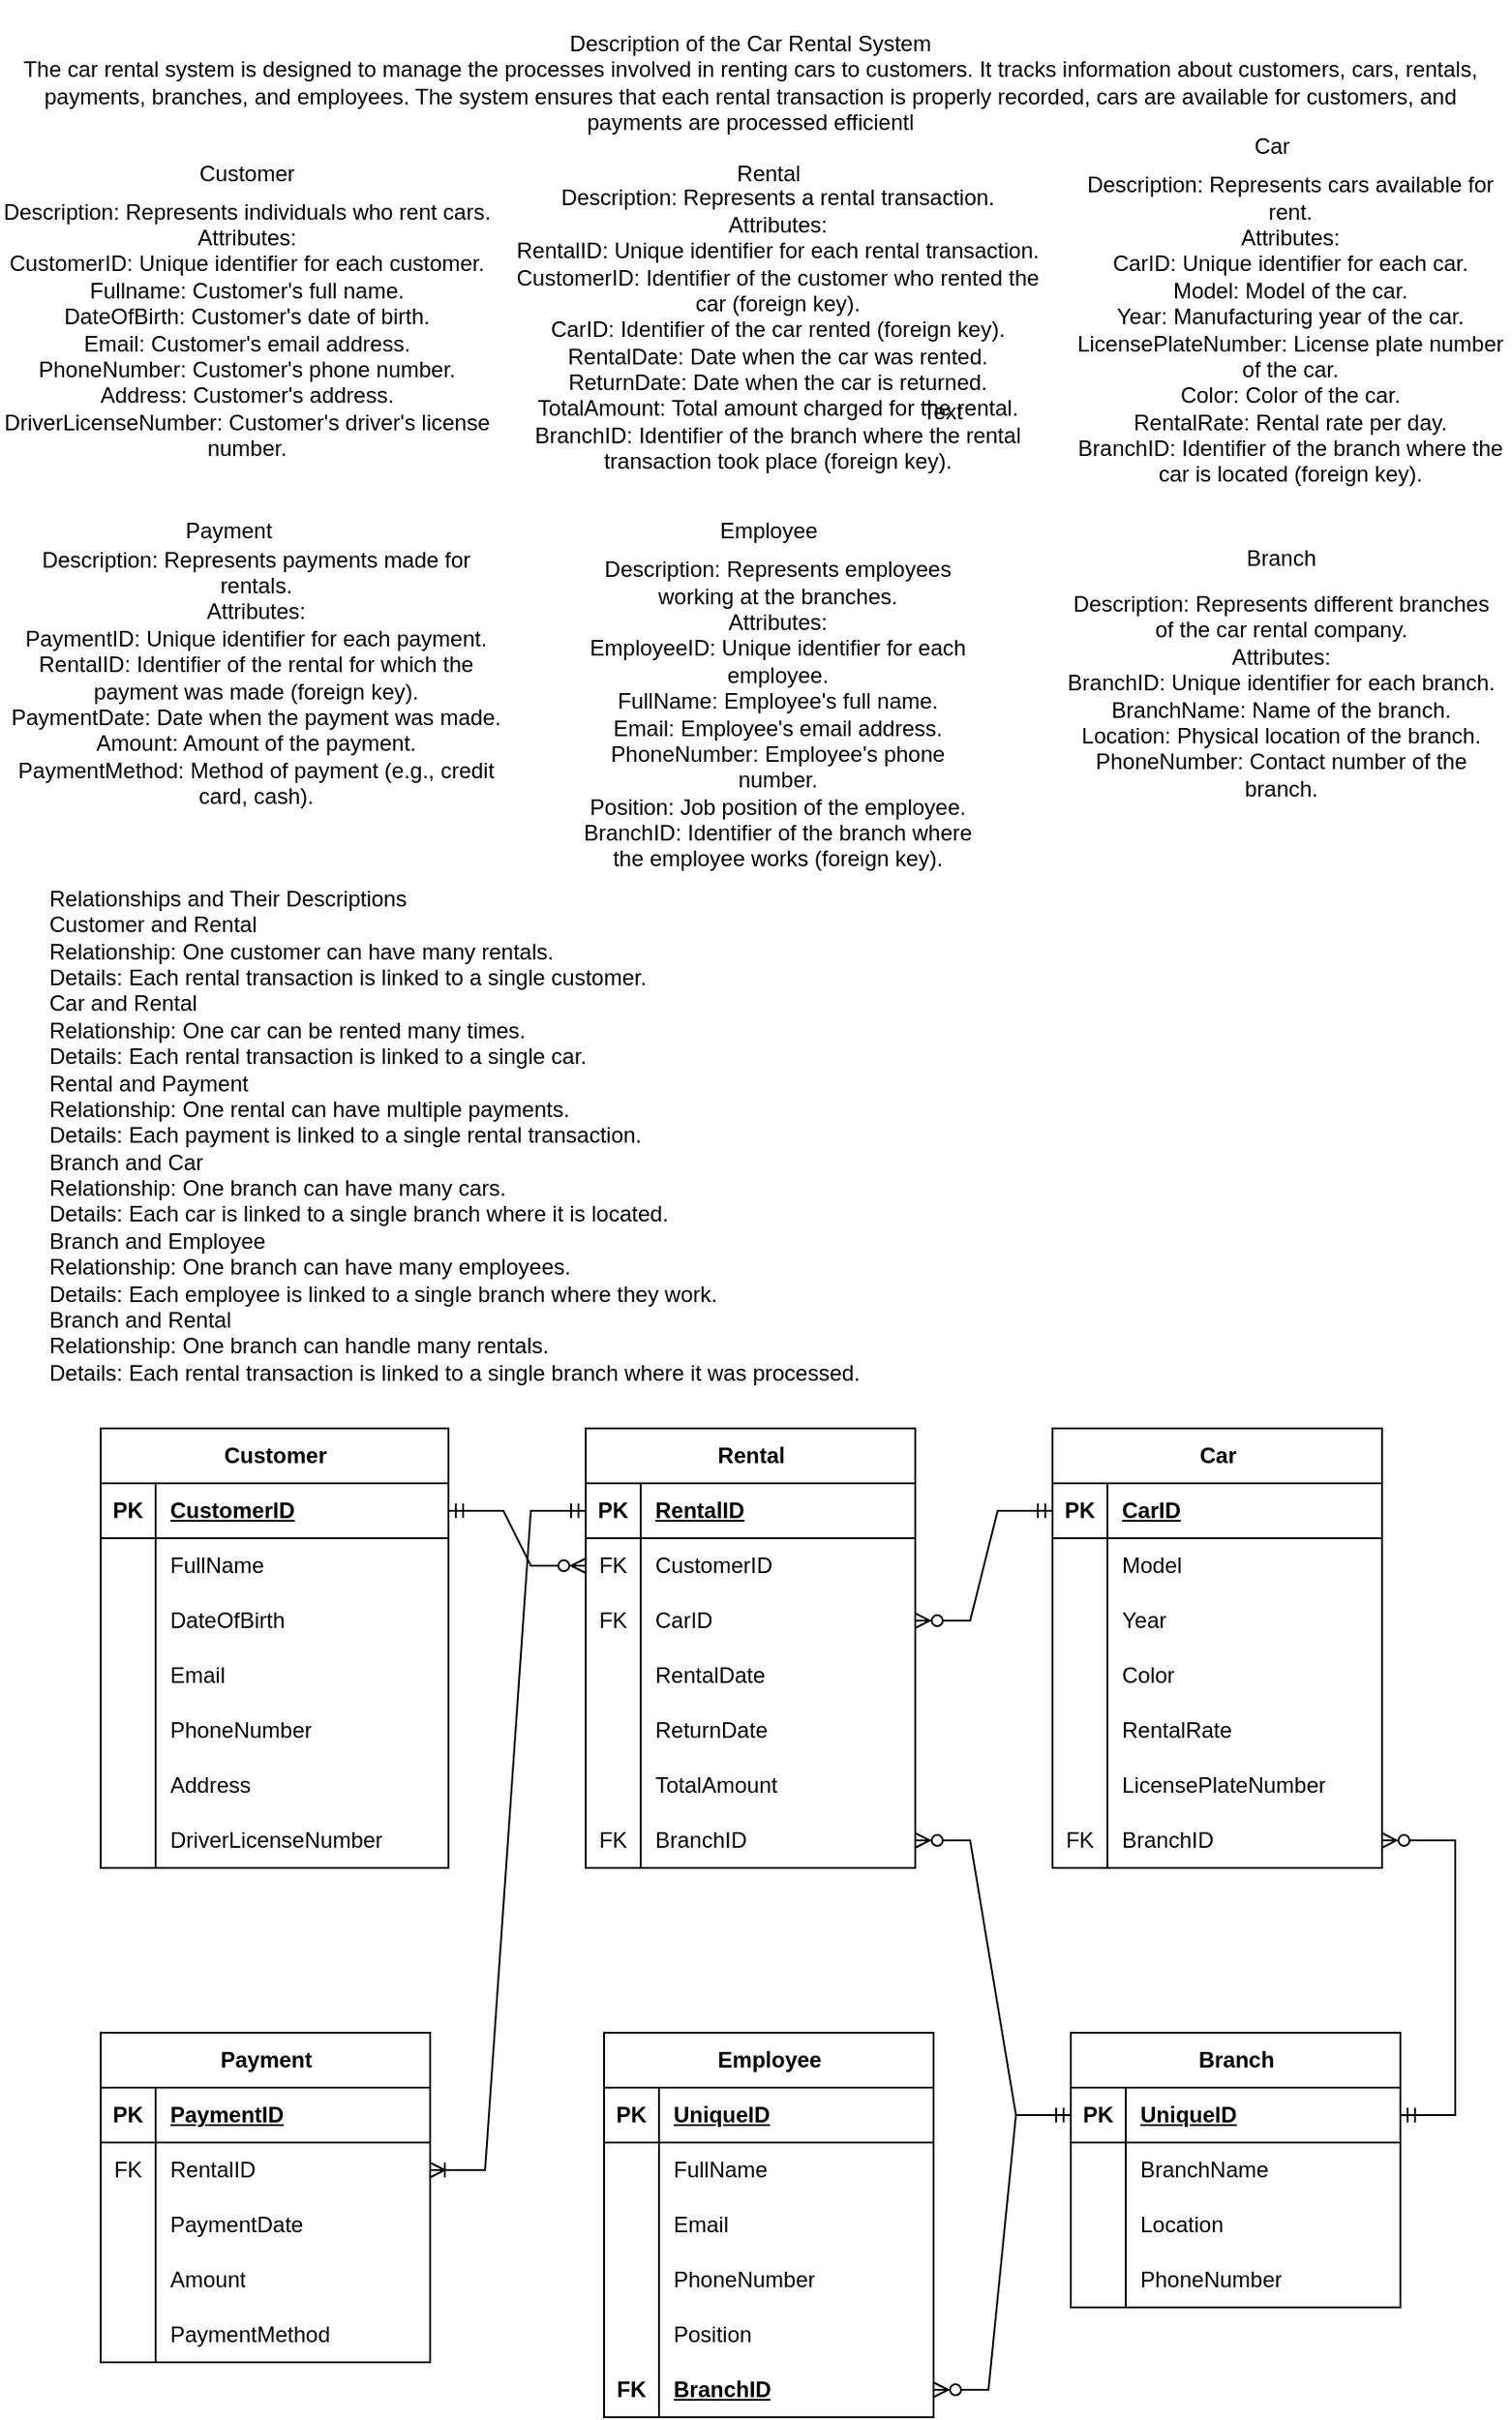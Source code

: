 <mxfile version="24.4.13" type="device">
  <diagram id="R2lEEEUBdFMjLlhIrx00" name="Page-1">
    <mxGraphModel dx="1034" dy="448" grid="1" gridSize="10" guides="1" tooltips="1" connect="1" arrows="1" fold="1" page="1" pageScale="1" pageWidth="850" pageHeight="1100" background="#ffffff" math="0" shadow="0" extFonts="Permanent Marker^https://fonts.googleapis.com/css?family=Permanent+Marker">
      <root>
        <mxCell id="0" />
        <mxCell id="1" parent="0" />
        <mxCell id="6Ijus4k66HH4oT4jtYKw-1" value="Customer" style="shape=table;startSize=30;container=1;collapsible=1;childLayout=tableLayout;fixedRows=1;rowLines=0;fontStyle=1;align=center;resizeLast=1;html=1;" parent="1" vertex="1">
          <mxGeometry x="70" y="790" width="190" height="240" as="geometry" />
        </mxCell>
        <mxCell id="6Ijus4k66HH4oT4jtYKw-2" value="" style="shape=tableRow;horizontal=0;startSize=0;swimlaneHead=0;swimlaneBody=0;fillColor=none;collapsible=0;dropTarget=0;points=[[0,0.5],[1,0.5]];portConstraint=eastwest;top=0;left=0;right=0;bottom=1;" parent="6Ijus4k66HH4oT4jtYKw-1" vertex="1">
          <mxGeometry y="30" width="190" height="30" as="geometry" />
        </mxCell>
        <mxCell id="6Ijus4k66HH4oT4jtYKw-3" value="PK" style="shape=partialRectangle;connectable=0;fillColor=none;top=0;left=0;bottom=0;right=0;fontStyle=1;overflow=hidden;whiteSpace=wrap;html=1;" parent="6Ijus4k66HH4oT4jtYKw-2" vertex="1">
          <mxGeometry width="30" height="30" as="geometry">
            <mxRectangle width="30" height="30" as="alternateBounds" />
          </mxGeometry>
        </mxCell>
        <mxCell id="6Ijus4k66HH4oT4jtYKw-4" value="CustomerID" style="shape=partialRectangle;connectable=0;fillColor=none;top=0;left=0;bottom=0;right=0;align=left;spacingLeft=6;fontStyle=5;overflow=hidden;whiteSpace=wrap;html=1;" parent="6Ijus4k66HH4oT4jtYKw-2" vertex="1">
          <mxGeometry x="30" width="160" height="30" as="geometry">
            <mxRectangle width="160" height="30" as="alternateBounds" />
          </mxGeometry>
        </mxCell>
        <mxCell id="6Ijus4k66HH4oT4jtYKw-5" value="" style="shape=tableRow;horizontal=0;startSize=0;swimlaneHead=0;swimlaneBody=0;fillColor=none;collapsible=0;dropTarget=0;points=[[0,0.5],[1,0.5]];portConstraint=eastwest;top=0;left=0;right=0;bottom=0;" parent="6Ijus4k66HH4oT4jtYKw-1" vertex="1">
          <mxGeometry y="60" width="190" height="30" as="geometry" />
        </mxCell>
        <mxCell id="6Ijus4k66HH4oT4jtYKw-6" value="" style="shape=partialRectangle;connectable=0;fillColor=none;top=0;left=0;bottom=0;right=0;editable=1;overflow=hidden;whiteSpace=wrap;html=1;" parent="6Ijus4k66HH4oT4jtYKw-5" vertex="1">
          <mxGeometry width="30" height="30" as="geometry">
            <mxRectangle width="30" height="30" as="alternateBounds" />
          </mxGeometry>
        </mxCell>
        <mxCell id="6Ijus4k66HH4oT4jtYKw-7" value="FullName" style="shape=partialRectangle;connectable=0;fillColor=none;top=0;left=0;bottom=0;right=0;align=left;spacingLeft=6;overflow=hidden;whiteSpace=wrap;html=1;" parent="6Ijus4k66HH4oT4jtYKw-5" vertex="1">
          <mxGeometry x="30" width="160" height="30" as="geometry">
            <mxRectangle width="160" height="30" as="alternateBounds" />
          </mxGeometry>
        </mxCell>
        <mxCell id="6Ijus4k66HH4oT4jtYKw-8" value="" style="shape=tableRow;horizontal=0;startSize=0;swimlaneHead=0;swimlaneBody=0;fillColor=none;collapsible=0;dropTarget=0;points=[[0,0.5],[1,0.5]];portConstraint=eastwest;top=0;left=0;right=0;bottom=0;" parent="6Ijus4k66HH4oT4jtYKw-1" vertex="1">
          <mxGeometry y="90" width="190" height="30" as="geometry" />
        </mxCell>
        <mxCell id="6Ijus4k66HH4oT4jtYKw-9" value="" style="shape=partialRectangle;connectable=0;fillColor=none;top=0;left=0;bottom=0;right=0;editable=1;overflow=hidden;whiteSpace=wrap;html=1;" parent="6Ijus4k66HH4oT4jtYKw-8" vertex="1">
          <mxGeometry width="30" height="30" as="geometry">
            <mxRectangle width="30" height="30" as="alternateBounds" />
          </mxGeometry>
        </mxCell>
        <mxCell id="6Ijus4k66HH4oT4jtYKw-10" value="DateOfBirth" style="shape=partialRectangle;connectable=0;fillColor=none;top=0;left=0;bottom=0;right=0;align=left;spacingLeft=6;overflow=hidden;whiteSpace=wrap;html=1;" parent="6Ijus4k66HH4oT4jtYKw-8" vertex="1">
          <mxGeometry x="30" width="160" height="30" as="geometry">
            <mxRectangle width="160" height="30" as="alternateBounds" />
          </mxGeometry>
        </mxCell>
        <mxCell id="6Ijus4k66HH4oT4jtYKw-11" value="" style="shape=tableRow;horizontal=0;startSize=0;swimlaneHead=0;swimlaneBody=0;fillColor=none;collapsible=0;dropTarget=0;points=[[0,0.5],[1,0.5]];portConstraint=eastwest;top=0;left=0;right=0;bottom=0;" parent="6Ijus4k66HH4oT4jtYKw-1" vertex="1">
          <mxGeometry y="120" width="190" height="30" as="geometry" />
        </mxCell>
        <mxCell id="6Ijus4k66HH4oT4jtYKw-12" value="" style="shape=partialRectangle;connectable=0;fillColor=none;top=0;left=0;bottom=0;right=0;editable=1;overflow=hidden;whiteSpace=wrap;html=1;" parent="6Ijus4k66HH4oT4jtYKw-11" vertex="1">
          <mxGeometry width="30" height="30" as="geometry">
            <mxRectangle width="30" height="30" as="alternateBounds" />
          </mxGeometry>
        </mxCell>
        <mxCell id="6Ijus4k66HH4oT4jtYKw-13" value="Email" style="shape=partialRectangle;connectable=0;fillColor=none;top=0;left=0;bottom=0;right=0;align=left;spacingLeft=6;overflow=hidden;whiteSpace=wrap;html=1;" parent="6Ijus4k66HH4oT4jtYKw-11" vertex="1">
          <mxGeometry x="30" width="160" height="30" as="geometry">
            <mxRectangle width="160" height="30" as="alternateBounds" />
          </mxGeometry>
        </mxCell>
        <mxCell id="6Ijus4k66HH4oT4jtYKw-14" value="" style="shape=tableRow;horizontal=0;startSize=0;swimlaneHead=0;swimlaneBody=0;fillColor=none;collapsible=0;dropTarget=0;points=[[0,0.5],[1,0.5]];portConstraint=eastwest;top=0;left=0;right=0;bottom=0;" parent="6Ijus4k66HH4oT4jtYKw-1" vertex="1">
          <mxGeometry y="150" width="190" height="30" as="geometry" />
        </mxCell>
        <mxCell id="6Ijus4k66HH4oT4jtYKw-15" value="" style="shape=partialRectangle;connectable=0;fillColor=none;top=0;left=0;bottom=0;right=0;editable=1;overflow=hidden;whiteSpace=wrap;html=1;" parent="6Ijus4k66HH4oT4jtYKw-14" vertex="1">
          <mxGeometry width="30" height="30" as="geometry">
            <mxRectangle width="30" height="30" as="alternateBounds" />
          </mxGeometry>
        </mxCell>
        <mxCell id="6Ijus4k66HH4oT4jtYKw-16" value="PhoneNumber" style="shape=partialRectangle;connectable=0;fillColor=none;top=0;left=0;bottom=0;right=0;align=left;spacingLeft=6;overflow=hidden;whiteSpace=wrap;html=1;" parent="6Ijus4k66HH4oT4jtYKw-14" vertex="1">
          <mxGeometry x="30" width="160" height="30" as="geometry">
            <mxRectangle width="160" height="30" as="alternateBounds" />
          </mxGeometry>
        </mxCell>
        <mxCell id="6Ijus4k66HH4oT4jtYKw-17" value="" style="shape=tableRow;horizontal=0;startSize=0;swimlaneHead=0;swimlaneBody=0;fillColor=none;collapsible=0;dropTarget=0;points=[[0,0.5],[1,0.5]];portConstraint=eastwest;top=0;left=0;right=0;bottom=0;" parent="6Ijus4k66HH4oT4jtYKw-1" vertex="1">
          <mxGeometry y="180" width="190" height="30" as="geometry" />
        </mxCell>
        <mxCell id="6Ijus4k66HH4oT4jtYKw-18" value="" style="shape=partialRectangle;connectable=0;fillColor=none;top=0;left=0;bottom=0;right=0;editable=1;overflow=hidden;whiteSpace=wrap;html=1;" parent="6Ijus4k66HH4oT4jtYKw-17" vertex="1">
          <mxGeometry width="30" height="30" as="geometry">
            <mxRectangle width="30" height="30" as="alternateBounds" />
          </mxGeometry>
        </mxCell>
        <mxCell id="6Ijus4k66HH4oT4jtYKw-19" value="Address" style="shape=partialRectangle;connectable=0;fillColor=none;top=0;left=0;bottom=0;right=0;align=left;spacingLeft=6;overflow=hidden;whiteSpace=wrap;html=1;" parent="6Ijus4k66HH4oT4jtYKw-17" vertex="1">
          <mxGeometry x="30" width="160" height="30" as="geometry">
            <mxRectangle width="160" height="30" as="alternateBounds" />
          </mxGeometry>
        </mxCell>
        <mxCell id="6Ijus4k66HH4oT4jtYKw-20" value="" style="shape=tableRow;horizontal=0;startSize=0;swimlaneHead=0;swimlaneBody=0;fillColor=none;collapsible=0;dropTarget=0;points=[[0,0.5],[1,0.5]];portConstraint=eastwest;top=0;left=0;right=0;bottom=0;" parent="6Ijus4k66HH4oT4jtYKw-1" vertex="1">
          <mxGeometry y="210" width="190" height="30" as="geometry" />
        </mxCell>
        <mxCell id="6Ijus4k66HH4oT4jtYKw-21" value="" style="shape=partialRectangle;connectable=0;fillColor=none;top=0;left=0;bottom=0;right=0;editable=1;overflow=hidden;whiteSpace=wrap;html=1;" parent="6Ijus4k66HH4oT4jtYKw-20" vertex="1">
          <mxGeometry width="30" height="30" as="geometry">
            <mxRectangle width="30" height="30" as="alternateBounds" />
          </mxGeometry>
        </mxCell>
        <mxCell id="6Ijus4k66HH4oT4jtYKw-22" value="DriverLicenseNumber" style="shape=partialRectangle;connectable=0;fillColor=none;top=0;left=0;bottom=0;right=0;align=left;spacingLeft=6;overflow=hidden;whiteSpace=wrap;html=1;" parent="6Ijus4k66HH4oT4jtYKw-20" vertex="1">
          <mxGeometry x="30" width="160" height="30" as="geometry">
            <mxRectangle width="160" height="30" as="alternateBounds" />
          </mxGeometry>
        </mxCell>
        <mxCell id="6Ijus4k66HH4oT4jtYKw-23" value="Car" style="shape=table;startSize=30;container=1;collapsible=1;childLayout=tableLayout;fixedRows=1;rowLines=0;fontStyle=1;align=center;resizeLast=1;html=1;" parent="1" vertex="1">
          <mxGeometry x="590" y="790" width="180" height="240" as="geometry" />
        </mxCell>
        <mxCell id="6Ijus4k66HH4oT4jtYKw-24" value="" style="shape=tableRow;horizontal=0;startSize=0;swimlaneHead=0;swimlaneBody=0;fillColor=none;collapsible=0;dropTarget=0;points=[[0,0.5],[1,0.5]];portConstraint=eastwest;top=0;left=0;right=0;bottom=1;" parent="6Ijus4k66HH4oT4jtYKw-23" vertex="1">
          <mxGeometry y="30" width="180" height="30" as="geometry" />
        </mxCell>
        <mxCell id="6Ijus4k66HH4oT4jtYKw-25" value="PK" style="shape=partialRectangle;connectable=0;fillColor=none;top=0;left=0;bottom=0;right=0;fontStyle=1;overflow=hidden;whiteSpace=wrap;html=1;" parent="6Ijus4k66HH4oT4jtYKw-24" vertex="1">
          <mxGeometry width="30" height="30" as="geometry">
            <mxRectangle width="30" height="30" as="alternateBounds" />
          </mxGeometry>
        </mxCell>
        <mxCell id="6Ijus4k66HH4oT4jtYKw-26" value="CarID" style="shape=partialRectangle;connectable=0;fillColor=none;top=0;left=0;bottom=0;right=0;align=left;spacingLeft=6;fontStyle=5;overflow=hidden;whiteSpace=wrap;html=1;" parent="6Ijus4k66HH4oT4jtYKw-24" vertex="1">
          <mxGeometry x="30" width="150" height="30" as="geometry">
            <mxRectangle width="150" height="30" as="alternateBounds" />
          </mxGeometry>
        </mxCell>
        <mxCell id="6Ijus4k66HH4oT4jtYKw-27" value="" style="shape=tableRow;horizontal=0;startSize=0;swimlaneHead=0;swimlaneBody=0;fillColor=none;collapsible=0;dropTarget=0;points=[[0,0.5],[1,0.5]];portConstraint=eastwest;top=0;left=0;right=0;bottom=0;" parent="6Ijus4k66HH4oT4jtYKw-23" vertex="1">
          <mxGeometry y="60" width="180" height="30" as="geometry" />
        </mxCell>
        <mxCell id="6Ijus4k66HH4oT4jtYKw-28" value="" style="shape=partialRectangle;connectable=0;fillColor=none;top=0;left=0;bottom=0;right=0;editable=1;overflow=hidden;whiteSpace=wrap;html=1;" parent="6Ijus4k66HH4oT4jtYKw-27" vertex="1">
          <mxGeometry width="30" height="30" as="geometry">
            <mxRectangle width="30" height="30" as="alternateBounds" />
          </mxGeometry>
        </mxCell>
        <mxCell id="6Ijus4k66HH4oT4jtYKw-29" value="Model" style="shape=partialRectangle;connectable=0;fillColor=none;top=0;left=0;bottom=0;right=0;align=left;spacingLeft=6;overflow=hidden;whiteSpace=wrap;html=1;" parent="6Ijus4k66HH4oT4jtYKw-27" vertex="1">
          <mxGeometry x="30" width="150" height="30" as="geometry">
            <mxRectangle width="150" height="30" as="alternateBounds" />
          </mxGeometry>
        </mxCell>
        <mxCell id="6Ijus4k66HH4oT4jtYKw-30" value="" style="shape=tableRow;horizontal=0;startSize=0;swimlaneHead=0;swimlaneBody=0;fillColor=none;collapsible=0;dropTarget=0;points=[[0,0.5],[1,0.5]];portConstraint=eastwest;top=0;left=0;right=0;bottom=0;" parent="6Ijus4k66HH4oT4jtYKw-23" vertex="1">
          <mxGeometry y="90" width="180" height="30" as="geometry" />
        </mxCell>
        <mxCell id="6Ijus4k66HH4oT4jtYKw-31" value="" style="shape=partialRectangle;connectable=0;fillColor=none;top=0;left=0;bottom=0;right=0;editable=1;overflow=hidden;whiteSpace=wrap;html=1;" parent="6Ijus4k66HH4oT4jtYKw-30" vertex="1">
          <mxGeometry width="30" height="30" as="geometry">
            <mxRectangle width="30" height="30" as="alternateBounds" />
          </mxGeometry>
        </mxCell>
        <mxCell id="6Ijus4k66HH4oT4jtYKw-32" value="Year" style="shape=partialRectangle;connectable=0;fillColor=none;top=0;left=0;bottom=0;right=0;align=left;spacingLeft=6;overflow=hidden;whiteSpace=wrap;html=1;" parent="6Ijus4k66HH4oT4jtYKw-30" vertex="1">
          <mxGeometry x="30" width="150" height="30" as="geometry">
            <mxRectangle width="150" height="30" as="alternateBounds" />
          </mxGeometry>
        </mxCell>
        <mxCell id="6Ijus4k66HH4oT4jtYKw-33" value="" style="shape=tableRow;horizontal=0;startSize=0;swimlaneHead=0;swimlaneBody=0;fillColor=none;collapsible=0;dropTarget=0;points=[[0,0.5],[1,0.5]];portConstraint=eastwest;top=0;left=0;right=0;bottom=0;" parent="6Ijus4k66HH4oT4jtYKw-23" vertex="1">
          <mxGeometry y="120" width="180" height="30" as="geometry" />
        </mxCell>
        <mxCell id="6Ijus4k66HH4oT4jtYKw-34" value="" style="shape=partialRectangle;connectable=0;fillColor=none;top=0;left=0;bottom=0;right=0;editable=1;overflow=hidden;whiteSpace=wrap;html=1;" parent="6Ijus4k66HH4oT4jtYKw-33" vertex="1">
          <mxGeometry width="30" height="30" as="geometry">
            <mxRectangle width="30" height="30" as="alternateBounds" />
          </mxGeometry>
        </mxCell>
        <mxCell id="6Ijus4k66HH4oT4jtYKw-35" value="Color" style="shape=partialRectangle;connectable=0;fillColor=none;top=0;left=0;bottom=0;right=0;align=left;spacingLeft=6;overflow=hidden;whiteSpace=wrap;html=1;" parent="6Ijus4k66HH4oT4jtYKw-33" vertex="1">
          <mxGeometry x="30" width="150" height="30" as="geometry">
            <mxRectangle width="150" height="30" as="alternateBounds" />
          </mxGeometry>
        </mxCell>
        <mxCell id="6Ijus4k66HH4oT4jtYKw-49" value="" style="shape=tableRow;horizontal=0;startSize=0;swimlaneHead=0;swimlaneBody=0;fillColor=none;collapsible=0;dropTarget=0;points=[[0,0.5],[1,0.5]];portConstraint=eastwest;top=0;left=0;right=0;bottom=0;" parent="6Ijus4k66HH4oT4jtYKw-23" vertex="1">
          <mxGeometry y="150" width="180" height="30" as="geometry" />
        </mxCell>
        <mxCell id="6Ijus4k66HH4oT4jtYKw-50" value="" style="shape=partialRectangle;connectable=0;fillColor=none;top=0;left=0;bottom=0;right=0;editable=1;overflow=hidden;whiteSpace=wrap;html=1;" parent="6Ijus4k66HH4oT4jtYKw-49" vertex="1">
          <mxGeometry width="30" height="30" as="geometry">
            <mxRectangle width="30" height="30" as="alternateBounds" />
          </mxGeometry>
        </mxCell>
        <mxCell id="6Ijus4k66HH4oT4jtYKw-51" value="RentalRate" style="shape=partialRectangle;connectable=0;fillColor=none;top=0;left=0;bottom=0;right=0;align=left;spacingLeft=6;overflow=hidden;whiteSpace=wrap;html=1;" parent="6Ijus4k66HH4oT4jtYKw-49" vertex="1">
          <mxGeometry x="30" width="150" height="30" as="geometry">
            <mxRectangle width="150" height="30" as="alternateBounds" />
          </mxGeometry>
        </mxCell>
        <mxCell id="6Ijus4k66HH4oT4jtYKw-52" value="" style="shape=tableRow;horizontal=0;startSize=0;swimlaneHead=0;swimlaneBody=0;fillColor=none;collapsible=0;dropTarget=0;points=[[0,0.5],[1,0.5]];portConstraint=eastwest;top=0;left=0;right=0;bottom=0;" parent="6Ijus4k66HH4oT4jtYKw-23" vertex="1">
          <mxGeometry y="180" width="180" height="30" as="geometry" />
        </mxCell>
        <mxCell id="6Ijus4k66HH4oT4jtYKw-53" value="" style="shape=partialRectangle;connectable=0;fillColor=none;top=0;left=0;bottom=0;right=0;editable=1;overflow=hidden;whiteSpace=wrap;html=1;" parent="6Ijus4k66HH4oT4jtYKw-52" vertex="1">
          <mxGeometry width="30" height="30" as="geometry">
            <mxRectangle width="30" height="30" as="alternateBounds" />
          </mxGeometry>
        </mxCell>
        <mxCell id="6Ijus4k66HH4oT4jtYKw-54" value="LicensePlateNumber" style="shape=partialRectangle;connectable=0;fillColor=none;top=0;left=0;bottom=0;right=0;align=left;spacingLeft=6;overflow=hidden;whiteSpace=wrap;html=1;" parent="6Ijus4k66HH4oT4jtYKw-52" vertex="1">
          <mxGeometry x="30" width="150" height="30" as="geometry">
            <mxRectangle width="150" height="30" as="alternateBounds" />
          </mxGeometry>
        </mxCell>
        <mxCell id="6Ijus4k66HH4oT4jtYKw-55" value="" style="shape=tableRow;horizontal=0;startSize=0;swimlaneHead=0;swimlaneBody=0;fillColor=none;collapsible=0;dropTarget=0;points=[[0,0.5],[1,0.5]];portConstraint=eastwest;top=0;left=0;right=0;bottom=0;" parent="6Ijus4k66HH4oT4jtYKw-23" vertex="1">
          <mxGeometry y="210" width="180" height="30" as="geometry" />
        </mxCell>
        <mxCell id="6Ijus4k66HH4oT4jtYKw-56" value="FK" style="shape=partialRectangle;connectable=0;fillColor=none;top=0;left=0;bottom=0;right=0;editable=1;overflow=hidden;whiteSpace=wrap;html=1;" parent="6Ijus4k66HH4oT4jtYKw-55" vertex="1">
          <mxGeometry width="30" height="30" as="geometry">
            <mxRectangle width="30" height="30" as="alternateBounds" />
          </mxGeometry>
        </mxCell>
        <mxCell id="6Ijus4k66HH4oT4jtYKw-57" value="BranchID" style="shape=partialRectangle;connectable=0;fillColor=none;top=0;left=0;bottom=0;right=0;align=left;spacingLeft=6;overflow=hidden;whiteSpace=wrap;html=1;" parent="6Ijus4k66HH4oT4jtYKw-55" vertex="1">
          <mxGeometry x="30" width="150" height="30" as="geometry">
            <mxRectangle width="150" height="30" as="alternateBounds" />
          </mxGeometry>
        </mxCell>
        <mxCell id="6Ijus4k66HH4oT4jtYKw-36" value="Rental" style="shape=table;startSize=30;container=1;collapsible=1;childLayout=tableLayout;fixedRows=1;rowLines=0;fontStyle=1;align=center;resizeLast=1;html=1;" parent="1" vertex="1">
          <mxGeometry x="335" y="790" width="180" height="240" as="geometry" />
        </mxCell>
        <mxCell id="6Ijus4k66HH4oT4jtYKw-37" value="" style="shape=tableRow;horizontal=0;startSize=0;swimlaneHead=0;swimlaneBody=0;fillColor=none;collapsible=0;dropTarget=0;points=[[0,0.5],[1,0.5]];portConstraint=eastwest;top=0;left=0;right=0;bottom=1;" parent="6Ijus4k66HH4oT4jtYKw-36" vertex="1">
          <mxGeometry y="30" width="180" height="30" as="geometry" />
        </mxCell>
        <mxCell id="6Ijus4k66HH4oT4jtYKw-38" value="PK" style="shape=partialRectangle;connectable=0;fillColor=none;top=0;left=0;bottom=0;right=0;fontStyle=1;overflow=hidden;whiteSpace=wrap;html=1;" parent="6Ijus4k66HH4oT4jtYKw-37" vertex="1">
          <mxGeometry width="30" height="30" as="geometry">
            <mxRectangle width="30" height="30" as="alternateBounds" />
          </mxGeometry>
        </mxCell>
        <mxCell id="6Ijus4k66HH4oT4jtYKw-39" value="RentalID" style="shape=partialRectangle;connectable=0;fillColor=none;top=0;left=0;bottom=0;right=0;align=left;spacingLeft=6;fontStyle=5;overflow=hidden;whiteSpace=wrap;html=1;" parent="6Ijus4k66HH4oT4jtYKw-37" vertex="1">
          <mxGeometry x="30" width="150" height="30" as="geometry">
            <mxRectangle width="150" height="30" as="alternateBounds" />
          </mxGeometry>
        </mxCell>
        <mxCell id="6Ijus4k66HH4oT4jtYKw-40" value="" style="shape=tableRow;horizontal=0;startSize=0;swimlaneHead=0;swimlaneBody=0;fillColor=none;collapsible=0;dropTarget=0;points=[[0,0.5],[1,0.5]];portConstraint=eastwest;top=0;left=0;right=0;bottom=0;" parent="6Ijus4k66HH4oT4jtYKw-36" vertex="1">
          <mxGeometry y="60" width="180" height="30" as="geometry" />
        </mxCell>
        <mxCell id="6Ijus4k66HH4oT4jtYKw-41" value="FK" style="shape=partialRectangle;connectable=0;fillColor=none;top=0;left=0;bottom=0;right=0;editable=1;overflow=hidden;whiteSpace=wrap;html=1;" parent="6Ijus4k66HH4oT4jtYKw-40" vertex="1">
          <mxGeometry width="30" height="30" as="geometry">
            <mxRectangle width="30" height="30" as="alternateBounds" />
          </mxGeometry>
        </mxCell>
        <mxCell id="6Ijus4k66HH4oT4jtYKw-42" value="CustomerID" style="shape=partialRectangle;connectable=0;fillColor=none;top=0;left=0;bottom=0;right=0;align=left;spacingLeft=6;overflow=hidden;whiteSpace=wrap;html=1;" parent="6Ijus4k66HH4oT4jtYKw-40" vertex="1">
          <mxGeometry x="30" width="150" height="30" as="geometry">
            <mxRectangle width="150" height="30" as="alternateBounds" />
          </mxGeometry>
        </mxCell>
        <mxCell id="6Ijus4k66HH4oT4jtYKw-43" value="" style="shape=tableRow;horizontal=0;startSize=0;swimlaneHead=0;swimlaneBody=0;fillColor=none;collapsible=0;dropTarget=0;points=[[0,0.5],[1,0.5]];portConstraint=eastwest;top=0;left=0;right=0;bottom=0;" parent="6Ijus4k66HH4oT4jtYKw-36" vertex="1">
          <mxGeometry y="90" width="180" height="30" as="geometry" />
        </mxCell>
        <mxCell id="6Ijus4k66HH4oT4jtYKw-44" value="FK" style="shape=partialRectangle;connectable=0;fillColor=none;top=0;left=0;bottom=0;right=0;editable=1;overflow=hidden;whiteSpace=wrap;html=1;" parent="6Ijus4k66HH4oT4jtYKw-43" vertex="1">
          <mxGeometry width="30" height="30" as="geometry">
            <mxRectangle width="30" height="30" as="alternateBounds" />
          </mxGeometry>
        </mxCell>
        <mxCell id="6Ijus4k66HH4oT4jtYKw-45" value="CarID" style="shape=partialRectangle;connectable=0;fillColor=none;top=0;left=0;bottom=0;right=0;align=left;spacingLeft=6;overflow=hidden;whiteSpace=wrap;html=1;" parent="6Ijus4k66HH4oT4jtYKw-43" vertex="1">
          <mxGeometry x="30" width="150" height="30" as="geometry">
            <mxRectangle width="150" height="30" as="alternateBounds" />
          </mxGeometry>
        </mxCell>
        <mxCell id="6Ijus4k66HH4oT4jtYKw-46" value="" style="shape=tableRow;horizontal=0;startSize=0;swimlaneHead=0;swimlaneBody=0;fillColor=none;collapsible=0;dropTarget=0;points=[[0,0.5],[1,0.5]];portConstraint=eastwest;top=0;left=0;right=0;bottom=0;" parent="6Ijus4k66HH4oT4jtYKw-36" vertex="1">
          <mxGeometry y="120" width="180" height="30" as="geometry" />
        </mxCell>
        <mxCell id="6Ijus4k66HH4oT4jtYKw-47" value="" style="shape=partialRectangle;connectable=0;fillColor=none;top=0;left=0;bottom=0;right=0;editable=1;overflow=hidden;whiteSpace=wrap;html=1;" parent="6Ijus4k66HH4oT4jtYKw-46" vertex="1">
          <mxGeometry width="30" height="30" as="geometry">
            <mxRectangle width="30" height="30" as="alternateBounds" />
          </mxGeometry>
        </mxCell>
        <mxCell id="6Ijus4k66HH4oT4jtYKw-48" value="RentalDate" style="shape=partialRectangle;connectable=0;fillColor=none;top=0;left=0;bottom=0;right=0;align=left;spacingLeft=6;overflow=hidden;whiteSpace=wrap;html=1;" parent="6Ijus4k66HH4oT4jtYKw-46" vertex="1">
          <mxGeometry x="30" width="150" height="30" as="geometry">
            <mxRectangle width="150" height="30" as="alternateBounds" />
          </mxGeometry>
        </mxCell>
        <mxCell id="6Ijus4k66HH4oT4jtYKw-101" value="" style="shape=tableRow;horizontal=0;startSize=0;swimlaneHead=0;swimlaneBody=0;fillColor=none;collapsible=0;dropTarget=0;points=[[0,0.5],[1,0.5]];portConstraint=eastwest;top=0;left=0;right=0;bottom=0;" parent="6Ijus4k66HH4oT4jtYKw-36" vertex="1">
          <mxGeometry y="150" width="180" height="30" as="geometry" />
        </mxCell>
        <mxCell id="6Ijus4k66HH4oT4jtYKw-102" value="" style="shape=partialRectangle;connectable=0;fillColor=none;top=0;left=0;bottom=0;right=0;editable=1;overflow=hidden;whiteSpace=wrap;html=1;" parent="6Ijus4k66HH4oT4jtYKw-101" vertex="1">
          <mxGeometry width="30" height="30" as="geometry">
            <mxRectangle width="30" height="30" as="alternateBounds" />
          </mxGeometry>
        </mxCell>
        <mxCell id="6Ijus4k66HH4oT4jtYKw-103" value="ReturnDate" style="shape=partialRectangle;connectable=0;fillColor=none;top=0;left=0;bottom=0;right=0;align=left;spacingLeft=6;overflow=hidden;whiteSpace=wrap;html=1;" parent="6Ijus4k66HH4oT4jtYKw-101" vertex="1">
          <mxGeometry x="30" width="150" height="30" as="geometry">
            <mxRectangle width="150" height="30" as="alternateBounds" />
          </mxGeometry>
        </mxCell>
        <mxCell id="6Ijus4k66HH4oT4jtYKw-104" value="" style="shape=tableRow;horizontal=0;startSize=0;swimlaneHead=0;swimlaneBody=0;fillColor=none;collapsible=0;dropTarget=0;points=[[0,0.5],[1,0.5]];portConstraint=eastwest;top=0;left=0;right=0;bottom=0;" parent="6Ijus4k66HH4oT4jtYKw-36" vertex="1">
          <mxGeometry y="180" width="180" height="30" as="geometry" />
        </mxCell>
        <mxCell id="6Ijus4k66HH4oT4jtYKw-105" value="" style="shape=partialRectangle;connectable=0;fillColor=none;top=0;left=0;bottom=0;right=0;editable=1;overflow=hidden;whiteSpace=wrap;html=1;" parent="6Ijus4k66HH4oT4jtYKw-104" vertex="1">
          <mxGeometry width="30" height="30" as="geometry">
            <mxRectangle width="30" height="30" as="alternateBounds" />
          </mxGeometry>
        </mxCell>
        <mxCell id="6Ijus4k66HH4oT4jtYKw-106" value="TotalAmount" style="shape=partialRectangle;connectable=0;fillColor=none;top=0;left=0;bottom=0;right=0;align=left;spacingLeft=6;overflow=hidden;whiteSpace=wrap;html=1;" parent="6Ijus4k66HH4oT4jtYKw-104" vertex="1">
          <mxGeometry x="30" width="150" height="30" as="geometry">
            <mxRectangle width="150" height="30" as="alternateBounds" />
          </mxGeometry>
        </mxCell>
        <mxCell id="6Ijus4k66HH4oT4jtYKw-110" value="" style="shape=tableRow;horizontal=0;startSize=0;swimlaneHead=0;swimlaneBody=0;fillColor=none;collapsible=0;dropTarget=0;points=[[0,0.5],[1,0.5]];portConstraint=eastwest;top=0;left=0;right=0;bottom=0;" parent="6Ijus4k66HH4oT4jtYKw-36" vertex="1">
          <mxGeometry y="210" width="180" height="30" as="geometry" />
        </mxCell>
        <mxCell id="6Ijus4k66HH4oT4jtYKw-111" value="FK" style="shape=partialRectangle;connectable=0;fillColor=none;top=0;left=0;bottom=0;right=0;editable=1;overflow=hidden;whiteSpace=wrap;html=1;" parent="6Ijus4k66HH4oT4jtYKw-110" vertex="1">
          <mxGeometry width="30" height="30" as="geometry">
            <mxRectangle width="30" height="30" as="alternateBounds" />
          </mxGeometry>
        </mxCell>
        <mxCell id="6Ijus4k66HH4oT4jtYKw-112" value="BranchID" style="shape=partialRectangle;connectable=0;fillColor=none;top=0;left=0;bottom=0;right=0;align=left;spacingLeft=6;overflow=hidden;whiteSpace=wrap;html=1;" parent="6Ijus4k66HH4oT4jtYKw-110" vertex="1">
          <mxGeometry x="30" width="150" height="30" as="geometry">
            <mxRectangle width="150" height="30" as="alternateBounds" />
          </mxGeometry>
        </mxCell>
        <mxCell id="6Ijus4k66HH4oT4jtYKw-113" value="Payment" style="shape=table;startSize=30;container=1;collapsible=1;childLayout=tableLayout;fixedRows=1;rowLines=0;fontStyle=1;align=center;resizeLast=1;html=1;" parent="1" vertex="1">
          <mxGeometry x="70" y="1120" width="180" height="180" as="geometry" />
        </mxCell>
        <mxCell id="6Ijus4k66HH4oT4jtYKw-114" value="" style="shape=tableRow;horizontal=0;startSize=0;swimlaneHead=0;swimlaneBody=0;fillColor=none;collapsible=0;dropTarget=0;points=[[0,0.5],[1,0.5]];portConstraint=eastwest;top=0;left=0;right=0;bottom=1;" parent="6Ijus4k66HH4oT4jtYKw-113" vertex="1">
          <mxGeometry y="30" width="180" height="30" as="geometry" />
        </mxCell>
        <mxCell id="6Ijus4k66HH4oT4jtYKw-115" value="PK" style="shape=partialRectangle;connectable=0;fillColor=none;top=0;left=0;bottom=0;right=0;fontStyle=1;overflow=hidden;whiteSpace=wrap;html=1;" parent="6Ijus4k66HH4oT4jtYKw-114" vertex="1">
          <mxGeometry width="30" height="30" as="geometry">
            <mxRectangle width="30" height="30" as="alternateBounds" />
          </mxGeometry>
        </mxCell>
        <mxCell id="6Ijus4k66HH4oT4jtYKw-116" value="PaymentID" style="shape=partialRectangle;connectable=0;fillColor=none;top=0;left=0;bottom=0;right=0;align=left;spacingLeft=6;fontStyle=5;overflow=hidden;whiteSpace=wrap;html=1;" parent="6Ijus4k66HH4oT4jtYKw-114" vertex="1">
          <mxGeometry x="30" width="150" height="30" as="geometry">
            <mxRectangle width="150" height="30" as="alternateBounds" />
          </mxGeometry>
        </mxCell>
        <mxCell id="6Ijus4k66HH4oT4jtYKw-117" value="" style="shape=tableRow;horizontal=0;startSize=0;swimlaneHead=0;swimlaneBody=0;fillColor=none;collapsible=0;dropTarget=0;points=[[0,0.5],[1,0.5]];portConstraint=eastwest;top=0;left=0;right=0;bottom=0;" parent="6Ijus4k66HH4oT4jtYKw-113" vertex="1">
          <mxGeometry y="60" width="180" height="30" as="geometry" />
        </mxCell>
        <mxCell id="6Ijus4k66HH4oT4jtYKw-118" value="FK" style="shape=partialRectangle;connectable=0;fillColor=none;top=0;left=0;bottom=0;right=0;editable=1;overflow=hidden;whiteSpace=wrap;html=1;" parent="6Ijus4k66HH4oT4jtYKw-117" vertex="1">
          <mxGeometry width="30" height="30" as="geometry">
            <mxRectangle width="30" height="30" as="alternateBounds" />
          </mxGeometry>
        </mxCell>
        <mxCell id="6Ijus4k66HH4oT4jtYKw-119" value="RentalID" style="shape=partialRectangle;connectable=0;fillColor=none;top=0;left=0;bottom=0;right=0;align=left;spacingLeft=6;overflow=hidden;whiteSpace=wrap;html=1;" parent="6Ijus4k66HH4oT4jtYKw-117" vertex="1">
          <mxGeometry x="30" width="150" height="30" as="geometry">
            <mxRectangle width="150" height="30" as="alternateBounds" />
          </mxGeometry>
        </mxCell>
        <mxCell id="6Ijus4k66HH4oT4jtYKw-120" value="" style="shape=tableRow;horizontal=0;startSize=0;swimlaneHead=0;swimlaneBody=0;fillColor=none;collapsible=0;dropTarget=0;points=[[0,0.5],[1,0.5]];portConstraint=eastwest;top=0;left=0;right=0;bottom=0;" parent="6Ijus4k66HH4oT4jtYKw-113" vertex="1">
          <mxGeometry y="90" width="180" height="30" as="geometry" />
        </mxCell>
        <mxCell id="6Ijus4k66HH4oT4jtYKw-121" value="" style="shape=partialRectangle;connectable=0;fillColor=none;top=0;left=0;bottom=0;right=0;editable=1;overflow=hidden;whiteSpace=wrap;html=1;" parent="6Ijus4k66HH4oT4jtYKw-120" vertex="1">
          <mxGeometry width="30" height="30" as="geometry">
            <mxRectangle width="30" height="30" as="alternateBounds" />
          </mxGeometry>
        </mxCell>
        <mxCell id="6Ijus4k66HH4oT4jtYKw-122" value="PaymentDate" style="shape=partialRectangle;connectable=0;fillColor=none;top=0;left=0;bottom=0;right=0;align=left;spacingLeft=6;overflow=hidden;whiteSpace=wrap;html=1;" parent="6Ijus4k66HH4oT4jtYKw-120" vertex="1">
          <mxGeometry x="30" width="150" height="30" as="geometry">
            <mxRectangle width="150" height="30" as="alternateBounds" />
          </mxGeometry>
        </mxCell>
        <mxCell id="6Ijus4k66HH4oT4jtYKw-123" value="" style="shape=tableRow;horizontal=0;startSize=0;swimlaneHead=0;swimlaneBody=0;fillColor=none;collapsible=0;dropTarget=0;points=[[0,0.5],[1,0.5]];portConstraint=eastwest;top=0;left=0;right=0;bottom=0;" parent="6Ijus4k66HH4oT4jtYKw-113" vertex="1">
          <mxGeometry y="120" width="180" height="30" as="geometry" />
        </mxCell>
        <mxCell id="6Ijus4k66HH4oT4jtYKw-124" value="" style="shape=partialRectangle;connectable=0;fillColor=none;top=0;left=0;bottom=0;right=0;editable=1;overflow=hidden;whiteSpace=wrap;html=1;" parent="6Ijus4k66HH4oT4jtYKw-123" vertex="1">
          <mxGeometry width="30" height="30" as="geometry">
            <mxRectangle width="30" height="30" as="alternateBounds" />
          </mxGeometry>
        </mxCell>
        <mxCell id="6Ijus4k66HH4oT4jtYKw-125" value="Amount" style="shape=partialRectangle;connectable=0;fillColor=none;top=0;left=0;bottom=0;right=0;align=left;spacingLeft=6;overflow=hidden;whiteSpace=wrap;html=1;" parent="6Ijus4k66HH4oT4jtYKw-123" vertex="1">
          <mxGeometry x="30" width="150" height="30" as="geometry">
            <mxRectangle width="150" height="30" as="alternateBounds" />
          </mxGeometry>
        </mxCell>
        <mxCell id="6Ijus4k66HH4oT4jtYKw-139" value="" style="shape=tableRow;horizontal=0;startSize=0;swimlaneHead=0;swimlaneBody=0;fillColor=none;collapsible=0;dropTarget=0;points=[[0,0.5],[1,0.5]];portConstraint=eastwest;top=0;left=0;right=0;bottom=0;" parent="6Ijus4k66HH4oT4jtYKw-113" vertex="1">
          <mxGeometry y="150" width="180" height="30" as="geometry" />
        </mxCell>
        <mxCell id="6Ijus4k66HH4oT4jtYKw-140" value="" style="shape=partialRectangle;connectable=0;fillColor=none;top=0;left=0;bottom=0;right=0;editable=1;overflow=hidden;whiteSpace=wrap;html=1;" parent="6Ijus4k66HH4oT4jtYKw-139" vertex="1">
          <mxGeometry width="30" height="30" as="geometry">
            <mxRectangle width="30" height="30" as="alternateBounds" />
          </mxGeometry>
        </mxCell>
        <mxCell id="6Ijus4k66HH4oT4jtYKw-141" value="PaymentMethod" style="shape=partialRectangle;connectable=0;fillColor=none;top=0;left=0;bottom=0;right=0;align=left;spacingLeft=6;overflow=hidden;whiteSpace=wrap;html=1;" parent="6Ijus4k66HH4oT4jtYKw-139" vertex="1">
          <mxGeometry x="30" width="150" height="30" as="geometry">
            <mxRectangle width="150" height="30" as="alternateBounds" />
          </mxGeometry>
        </mxCell>
        <mxCell id="6Ijus4k66HH4oT4jtYKw-126" value="Branch" style="shape=table;startSize=30;container=1;collapsible=1;childLayout=tableLayout;fixedRows=1;rowLines=0;fontStyle=1;align=center;resizeLast=1;html=1;" parent="1" vertex="1">
          <mxGeometry x="600" y="1120" width="180" height="150" as="geometry" />
        </mxCell>
        <mxCell id="6Ijus4k66HH4oT4jtYKw-127" value="" style="shape=tableRow;horizontal=0;startSize=0;swimlaneHead=0;swimlaneBody=0;fillColor=none;collapsible=0;dropTarget=0;points=[[0,0.5],[1,0.5]];portConstraint=eastwest;top=0;left=0;right=0;bottom=1;" parent="6Ijus4k66HH4oT4jtYKw-126" vertex="1">
          <mxGeometry y="30" width="180" height="30" as="geometry" />
        </mxCell>
        <mxCell id="6Ijus4k66HH4oT4jtYKw-128" value="PK" style="shape=partialRectangle;connectable=0;fillColor=none;top=0;left=0;bottom=0;right=0;fontStyle=1;overflow=hidden;whiteSpace=wrap;html=1;" parent="6Ijus4k66HH4oT4jtYKw-127" vertex="1">
          <mxGeometry width="30" height="30" as="geometry">
            <mxRectangle width="30" height="30" as="alternateBounds" />
          </mxGeometry>
        </mxCell>
        <mxCell id="6Ijus4k66HH4oT4jtYKw-129" value="UniqueID" style="shape=partialRectangle;connectable=0;fillColor=none;top=0;left=0;bottom=0;right=0;align=left;spacingLeft=6;fontStyle=5;overflow=hidden;whiteSpace=wrap;html=1;" parent="6Ijus4k66HH4oT4jtYKw-127" vertex="1">
          <mxGeometry x="30" width="150" height="30" as="geometry">
            <mxRectangle width="150" height="30" as="alternateBounds" />
          </mxGeometry>
        </mxCell>
        <mxCell id="6Ijus4k66HH4oT4jtYKw-130" value="" style="shape=tableRow;horizontal=0;startSize=0;swimlaneHead=0;swimlaneBody=0;fillColor=none;collapsible=0;dropTarget=0;points=[[0,0.5],[1,0.5]];portConstraint=eastwest;top=0;left=0;right=0;bottom=0;" parent="6Ijus4k66HH4oT4jtYKw-126" vertex="1">
          <mxGeometry y="60" width="180" height="30" as="geometry" />
        </mxCell>
        <mxCell id="6Ijus4k66HH4oT4jtYKw-131" value="" style="shape=partialRectangle;connectable=0;fillColor=none;top=0;left=0;bottom=0;right=0;editable=1;overflow=hidden;whiteSpace=wrap;html=1;" parent="6Ijus4k66HH4oT4jtYKw-130" vertex="1">
          <mxGeometry width="30" height="30" as="geometry">
            <mxRectangle width="30" height="30" as="alternateBounds" />
          </mxGeometry>
        </mxCell>
        <mxCell id="6Ijus4k66HH4oT4jtYKw-132" value="BranchName" style="shape=partialRectangle;connectable=0;fillColor=none;top=0;left=0;bottom=0;right=0;align=left;spacingLeft=6;overflow=hidden;whiteSpace=wrap;html=1;" parent="6Ijus4k66HH4oT4jtYKw-130" vertex="1">
          <mxGeometry x="30" width="150" height="30" as="geometry">
            <mxRectangle width="150" height="30" as="alternateBounds" />
          </mxGeometry>
        </mxCell>
        <mxCell id="6Ijus4k66HH4oT4jtYKw-133" value="" style="shape=tableRow;horizontal=0;startSize=0;swimlaneHead=0;swimlaneBody=0;fillColor=none;collapsible=0;dropTarget=0;points=[[0,0.5],[1,0.5]];portConstraint=eastwest;top=0;left=0;right=0;bottom=0;" parent="6Ijus4k66HH4oT4jtYKw-126" vertex="1">
          <mxGeometry y="90" width="180" height="30" as="geometry" />
        </mxCell>
        <mxCell id="6Ijus4k66HH4oT4jtYKw-134" value="" style="shape=partialRectangle;connectable=0;fillColor=none;top=0;left=0;bottom=0;right=0;editable=1;overflow=hidden;whiteSpace=wrap;html=1;" parent="6Ijus4k66HH4oT4jtYKw-133" vertex="1">
          <mxGeometry width="30" height="30" as="geometry">
            <mxRectangle width="30" height="30" as="alternateBounds" />
          </mxGeometry>
        </mxCell>
        <mxCell id="6Ijus4k66HH4oT4jtYKw-135" value="Location" style="shape=partialRectangle;connectable=0;fillColor=none;top=0;left=0;bottom=0;right=0;align=left;spacingLeft=6;overflow=hidden;whiteSpace=wrap;html=1;" parent="6Ijus4k66HH4oT4jtYKw-133" vertex="1">
          <mxGeometry x="30" width="150" height="30" as="geometry">
            <mxRectangle width="150" height="30" as="alternateBounds" />
          </mxGeometry>
        </mxCell>
        <mxCell id="6Ijus4k66HH4oT4jtYKw-136" value="" style="shape=tableRow;horizontal=0;startSize=0;swimlaneHead=0;swimlaneBody=0;fillColor=none;collapsible=0;dropTarget=0;points=[[0,0.5],[1,0.5]];portConstraint=eastwest;top=0;left=0;right=0;bottom=0;" parent="6Ijus4k66HH4oT4jtYKw-126" vertex="1">
          <mxGeometry y="120" width="180" height="30" as="geometry" />
        </mxCell>
        <mxCell id="6Ijus4k66HH4oT4jtYKw-137" value="" style="shape=partialRectangle;connectable=0;fillColor=none;top=0;left=0;bottom=0;right=0;editable=1;overflow=hidden;whiteSpace=wrap;html=1;" parent="6Ijus4k66HH4oT4jtYKw-136" vertex="1">
          <mxGeometry width="30" height="30" as="geometry">
            <mxRectangle width="30" height="30" as="alternateBounds" />
          </mxGeometry>
        </mxCell>
        <mxCell id="6Ijus4k66HH4oT4jtYKw-138" value="PhoneNumber" style="shape=partialRectangle;connectable=0;fillColor=none;top=0;left=0;bottom=0;right=0;align=left;spacingLeft=6;overflow=hidden;whiteSpace=wrap;html=1;" parent="6Ijus4k66HH4oT4jtYKw-136" vertex="1">
          <mxGeometry x="30" width="150" height="30" as="geometry">
            <mxRectangle width="150" height="30" as="alternateBounds" />
          </mxGeometry>
        </mxCell>
        <mxCell id="6Ijus4k66HH4oT4jtYKw-142" value="Employee" style="shape=table;startSize=30;container=1;collapsible=1;childLayout=tableLayout;fixedRows=1;rowLines=0;fontStyle=1;align=center;resizeLast=1;html=1;" parent="1" vertex="1">
          <mxGeometry x="345" y="1120" width="180" height="210" as="geometry" />
        </mxCell>
        <mxCell id="6Ijus4k66HH4oT4jtYKw-143" value="" style="shape=tableRow;horizontal=0;startSize=0;swimlaneHead=0;swimlaneBody=0;fillColor=none;collapsible=0;dropTarget=0;points=[[0,0.5],[1,0.5]];portConstraint=eastwest;top=0;left=0;right=0;bottom=1;" parent="6Ijus4k66HH4oT4jtYKw-142" vertex="1">
          <mxGeometry y="30" width="180" height="30" as="geometry" />
        </mxCell>
        <mxCell id="6Ijus4k66HH4oT4jtYKw-144" value="PK" style="shape=partialRectangle;connectable=0;fillColor=none;top=0;left=0;bottom=0;right=0;fontStyle=1;overflow=hidden;whiteSpace=wrap;html=1;" parent="6Ijus4k66HH4oT4jtYKw-143" vertex="1">
          <mxGeometry width="30" height="30" as="geometry">
            <mxRectangle width="30" height="30" as="alternateBounds" />
          </mxGeometry>
        </mxCell>
        <mxCell id="6Ijus4k66HH4oT4jtYKw-145" value="UniqueID" style="shape=partialRectangle;connectable=0;fillColor=none;top=0;left=0;bottom=0;right=0;align=left;spacingLeft=6;fontStyle=5;overflow=hidden;whiteSpace=wrap;html=1;" parent="6Ijus4k66HH4oT4jtYKw-143" vertex="1">
          <mxGeometry x="30" width="150" height="30" as="geometry">
            <mxRectangle width="150" height="30" as="alternateBounds" />
          </mxGeometry>
        </mxCell>
        <mxCell id="6Ijus4k66HH4oT4jtYKw-146" value="" style="shape=tableRow;horizontal=0;startSize=0;swimlaneHead=0;swimlaneBody=0;fillColor=none;collapsible=0;dropTarget=0;points=[[0,0.5],[1,0.5]];portConstraint=eastwest;top=0;left=0;right=0;bottom=0;" parent="6Ijus4k66HH4oT4jtYKw-142" vertex="1">
          <mxGeometry y="60" width="180" height="30" as="geometry" />
        </mxCell>
        <mxCell id="6Ijus4k66HH4oT4jtYKw-147" value="" style="shape=partialRectangle;connectable=0;fillColor=none;top=0;left=0;bottom=0;right=0;editable=1;overflow=hidden;whiteSpace=wrap;html=1;" parent="6Ijus4k66HH4oT4jtYKw-146" vertex="1">
          <mxGeometry width="30" height="30" as="geometry">
            <mxRectangle width="30" height="30" as="alternateBounds" />
          </mxGeometry>
        </mxCell>
        <mxCell id="6Ijus4k66HH4oT4jtYKw-148" value="FullName" style="shape=partialRectangle;connectable=0;fillColor=none;top=0;left=0;bottom=0;right=0;align=left;spacingLeft=6;overflow=hidden;whiteSpace=wrap;html=1;" parent="6Ijus4k66HH4oT4jtYKw-146" vertex="1">
          <mxGeometry x="30" width="150" height="30" as="geometry">
            <mxRectangle width="150" height="30" as="alternateBounds" />
          </mxGeometry>
        </mxCell>
        <mxCell id="6Ijus4k66HH4oT4jtYKw-149" value="" style="shape=tableRow;horizontal=0;startSize=0;swimlaneHead=0;swimlaneBody=0;fillColor=none;collapsible=0;dropTarget=0;points=[[0,0.5],[1,0.5]];portConstraint=eastwest;top=0;left=0;right=0;bottom=0;" parent="6Ijus4k66HH4oT4jtYKw-142" vertex="1">
          <mxGeometry y="90" width="180" height="30" as="geometry" />
        </mxCell>
        <mxCell id="6Ijus4k66HH4oT4jtYKw-150" value="" style="shape=partialRectangle;connectable=0;fillColor=none;top=0;left=0;bottom=0;right=0;editable=1;overflow=hidden;whiteSpace=wrap;html=1;" parent="6Ijus4k66HH4oT4jtYKw-149" vertex="1">
          <mxGeometry width="30" height="30" as="geometry">
            <mxRectangle width="30" height="30" as="alternateBounds" />
          </mxGeometry>
        </mxCell>
        <mxCell id="6Ijus4k66HH4oT4jtYKw-151" value="Email" style="shape=partialRectangle;connectable=0;fillColor=none;top=0;left=0;bottom=0;right=0;align=left;spacingLeft=6;overflow=hidden;whiteSpace=wrap;html=1;" parent="6Ijus4k66HH4oT4jtYKw-149" vertex="1">
          <mxGeometry x="30" width="150" height="30" as="geometry">
            <mxRectangle width="150" height="30" as="alternateBounds" />
          </mxGeometry>
        </mxCell>
        <mxCell id="6Ijus4k66HH4oT4jtYKw-152" value="" style="shape=tableRow;horizontal=0;startSize=0;swimlaneHead=0;swimlaneBody=0;fillColor=none;collapsible=0;dropTarget=0;points=[[0,0.5],[1,0.5]];portConstraint=eastwest;top=0;left=0;right=0;bottom=0;" parent="6Ijus4k66HH4oT4jtYKw-142" vertex="1">
          <mxGeometry y="120" width="180" height="30" as="geometry" />
        </mxCell>
        <mxCell id="6Ijus4k66HH4oT4jtYKw-153" value="" style="shape=partialRectangle;connectable=0;fillColor=none;top=0;left=0;bottom=0;right=0;editable=1;overflow=hidden;whiteSpace=wrap;html=1;" parent="6Ijus4k66HH4oT4jtYKw-152" vertex="1">
          <mxGeometry width="30" height="30" as="geometry">
            <mxRectangle width="30" height="30" as="alternateBounds" />
          </mxGeometry>
        </mxCell>
        <mxCell id="6Ijus4k66HH4oT4jtYKw-154" value="PhoneNumber" style="shape=partialRectangle;connectable=0;fillColor=none;top=0;left=0;bottom=0;right=0;align=left;spacingLeft=6;overflow=hidden;whiteSpace=wrap;html=1;" parent="6Ijus4k66HH4oT4jtYKw-152" vertex="1">
          <mxGeometry x="30" width="150" height="30" as="geometry">
            <mxRectangle width="150" height="30" as="alternateBounds" />
          </mxGeometry>
        </mxCell>
        <mxCell id="6Ijus4k66HH4oT4jtYKw-155" value="" style="shape=tableRow;horizontal=0;startSize=0;swimlaneHead=0;swimlaneBody=0;fillColor=none;collapsible=0;dropTarget=0;points=[[0,0.5],[1,0.5]];portConstraint=eastwest;top=0;left=0;right=0;bottom=0;" parent="6Ijus4k66HH4oT4jtYKw-142" vertex="1">
          <mxGeometry y="150" width="180" height="30" as="geometry" />
        </mxCell>
        <mxCell id="6Ijus4k66HH4oT4jtYKw-156" value="" style="shape=partialRectangle;connectable=0;fillColor=none;top=0;left=0;bottom=0;right=0;editable=1;overflow=hidden;whiteSpace=wrap;html=1;" parent="6Ijus4k66HH4oT4jtYKw-155" vertex="1">
          <mxGeometry width="30" height="30" as="geometry">
            <mxRectangle width="30" height="30" as="alternateBounds" />
          </mxGeometry>
        </mxCell>
        <mxCell id="6Ijus4k66HH4oT4jtYKw-157" value="Position" style="shape=partialRectangle;connectable=0;fillColor=none;top=0;left=0;bottom=0;right=0;align=left;spacingLeft=6;overflow=hidden;whiteSpace=wrap;html=1;" parent="6Ijus4k66HH4oT4jtYKw-155" vertex="1">
          <mxGeometry x="30" width="150" height="30" as="geometry">
            <mxRectangle width="150" height="30" as="alternateBounds" />
          </mxGeometry>
        </mxCell>
        <mxCell id="6Ijus4k66HH4oT4jtYKw-158" value="" style="shape=tableRow;horizontal=0;startSize=0;swimlaneHead=0;swimlaneBody=0;fillColor=none;collapsible=0;dropTarget=0;points=[[0,0.5],[1,0.5]];portConstraint=eastwest;top=0;left=0;right=0;bottom=1;" parent="6Ijus4k66HH4oT4jtYKw-142" vertex="1">
          <mxGeometry y="180" width="180" height="30" as="geometry" />
        </mxCell>
        <mxCell id="6Ijus4k66HH4oT4jtYKw-159" value="FK" style="shape=partialRectangle;connectable=0;fillColor=none;top=0;left=0;bottom=0;right=0;fontStyle=1;overflow=hidden;whiteSpace=wrap;html=1;" parent="6Ijus4k66HH4oT4jtYKw-158" vertex="1">
          <mxGeometry width="30" height="30" as="geometry">
            <mxRectangle width="30" height="30" as="alternateBounds" />
          </mxGeometry>
        </mxCell>
        <mxCell id="6Ijus4k66HH4oT4jtYKw-160" value="BranchID" style="shape=partialRectangle;connectable=0;fillColor=none;top=0;left=0;bottom=0;right=0;align=left;spacingLeft=6;fontStyle=5;overflow=hidden;whiteSpace=wrap;html=1;" parent="6Ijus4k66HH4oT4jtYKw-158" vertex="1">
          <mxGeometry x="30" width="150" height="30" as="geometry">
            <mxRectangle width="150" height="30" as="alternateBounds" />
          </mxGeometry>
        </mxCell>
        <mxCell id="6Ijus4k66HH4oT4jtYKw-162" value="" style="edgeStyle=entityRelationEdgeStyle;fontSize=12;html=1;endArrow=ERzeroToMany;startArrow=ERmandOne;rounded=0;" parent="1" source="6Ijus4k66HH4oT4jtYKw-2" target="6Ijus4k66HH4oT4jtYKw-40" edge="1">
          <mxGeometry width="100" height="100" relative="1" as="geometry">
            <mxPoint x="150" y="430" as="sourcePoint" />
            <mxPoint x="520" y="340" as="targetPoint" />
          </mxGeometry>
        </mxCell>
        <mxCell id="6Ijus4k66HH4oT4jtYKw-164" value="" style="edgeStyle=entityRelationEdgeStyle;fontSize=12;html=1;endArrow=ERzeroToMany;startArrow=ERmandOne;rounded=0;" parent="1" source="6Ijus4k66HH4oT4jtYKw-24" target="6Ijus4k66HH4oT4jtYKw-43" edge="1">
          <mxGeometry width="100" height="100" relative="1" as="geometry">
            <mxPoint x="420" y="320" as="sourcePoint" />
            <mxPoint x="520" y="220" as="targetPoint" />
          </mxGeometry>
        </mxCell>
        <mxCell id="6Ijus4k66HH4oT4jtYKw-165" value="" style="edgeStyle=entityRelationEdgeStyle;fontSize=12;html=1;endArrow=ERoneToMany;startArrow=ERmandOne;rounded=0;" parent="1" source="6Ijus4k66HH4oT4jtYKw-37" target="6Ijus4k66HH4oT4jtYKw-117" edge="1">
          <mxGeometry width="100" height="100" relative="1" as="geometry">
            <mxPoint x="230" y="440" as="sourcePoint" />
            <mxPoint x="330" y="340" as="targetPoint" />
            <Array as="points">
              <mxPoint x="340" y="460" />
              <mxPoint x="310" y="230" />
              <mxPoint x="340" y="370" />
            </Array>
          </mxGeometry>
        </mxCell>
        <mxCell id="6Ijus4k66HH4oT4jtYKw-166" value="" style="edgeStyle=entityRelationEdgeStyle;fontSize=12;html=1;endArrow=ERzeroToMany;startArrow=ERmandOne;rounded=0;" parent="1" source="6Ijus4k66HH4oT4jtYKw-127" target="6Ijus4k66HH4oT4jtYKw-55" edge="1">
          <mxGeometry width="100" height="100" relative="1" as="geometry">
            <mxPoint x="420" y="510" as="sourcePoint" />
            <mxPoint x="520" y="410" as="targetPoint" />
            <Array as="points">
              <mxPoint x="670" y="400" />
            </Array>
          </mxGeometry>
        </mxCell>
        <mxCell id="6Ijus4k66HH4oT4jtYKw-167" value="" style="edgeStyle=entityRelationEdgeStyle;fontSize=12;html=1;endArrow=ERzeroToMany;startArrow=ERmandOne;rounded=0;" parent="1" source="6Ijus4k66HH4oT4jtYKw-127" target="6Ijus4k66HH4oT4jtYKw-110" edge="1">
          <mxGeometry width="100" height="100" relative="1" as="geometry">
            <mxPoint x="420" y="390" as="sourcePoint" />
            <mxPoint x="520" y="290" as="targetPoint" />
            <Array as="points">
              <mxPoint x="500" y="440" />
              <mxPoint x="470" y="450" />
              <mxPoint x="580" y="430" />
            </Array>
          </mxGeometry>
        </mxCell>
        <mxCell id="6Ijus4k66HH4oT4jtYKw-169" value="" style="edgeStyle=entityRelationEdgeStyle;fontSize=12;html=1;endArrow=ERzeroToMany;startArrow=ERmandOne;rounded=0;" parent="1" source="6Ijus4k66HH4oT4jtYKw-127" target="6Ijus4k66HH4oT4jtYKw-158" edge="1">
          <mxGeometry width="100" height="100" relative="1" as="geometry">
            <mxPoint x="420" y="740" as="sourcePoint" />
            <mxPoint x="520" y="640" as="targetPoint" />
          </mxGeometry>
        </mxCell>
        <mxCell id="6Ijus4k66HH4oT4jtYKw-172" value="Description of the Car Rental System&#xa;The car rental system is designed to manage the processes involved in renting cars to customers. It tracks information about customers, cars, rentals, payments, branches, and employees. The system ensures that each rental transaction is properly recorded, cars are available for customers, and payments are processed efficientl" style="text;html=1;align=center;verticalAlign=middle;whiteSpace=wrap;rounded=0;" parent="1" vertex="1">
          <mxGeometry x="15" y="10" width="820" height="90" as="geometry" />
        </mxCell>
        <mxCell id="6Ijus4k66HH4oT4jtYKw-174" value="Description: Represents individuals who rent cars.&#xa;Attributes:&#xa;CustomerID: Unique identifier for each customer.&#xa;Fullname: Customer&#39;s full name.&#xa;DateOfBirth: Customer&#39;s date of birth.&#xa;Email: Customer&#39;s email address.&#xa;PhoneNumber: Customer&#39;s phone number.&#xa;Address: Customer&#39;s address.&#xa;DriverLicenseNumber: Customer&#39;s driver&#39;s license number." style="text;html=1;align=center;verticalAlign=middle;whiteSpace=wrap;rounded=0;" parent="1" vertex="1">
          <mxGeometry x="15" y="105" width="270" height="170" as="geometry" />
        </mxCell>
        <mxCell id="6Ijus4k66HH4oT4jtYKw-175" value="Description: Represents cars available for rent.&#xa;Attributes:&#xa;CarID: Unique identifier for each car.&#xa;Model: Model of the car.&#xa;Year: Manufacturing year of the car.&#xa;LicensePlateNumber: License plate number of the car.&#xa;Color: Color of the car.&#xa;RentalRate: Rental rate per day.&#xa;BranchID: Identifier of the branch where the car is located (foreign key)." style="text;html=1;align=center;verticalAlign=middle;whiteSpace=wrap;rounded=0;" parent="1" vertex="1">
          <mxGeometry x="600" y="105" width="240" height="170" as="geometry" />
        </mxCell>
        <mxCell id="6Ijus4k66HH4oT4jtYKw-176" value="Description: Represents a rental transaction.&#xa;Attributes:&#xa;RentalID: Unique identifier for each rental transaction.&#xa;CustomerID: Identifier of the customer who rented the car (foreign key).&#xa;CarID: Identifier of the car rented (foreign key).&#xa;RentalDate: Date when the car was rented.&#xa;ReturnDate: Date when the car is returned.&#xa;TotalAmount: Total amount charged for the rental.&#xa;BranchID: Identifier of the branch where the rental transaction took place (foreign key)." style="text;html=1;align=center;verticalAlign=middle;whiteSpace=wrap;rounded=0;" parent="1" vertex="1">
          <mxGeometry x="290" y="120" width="300" height="140" as="geometry" />
        </mxCell>
        <mxCell id="6Ijus4k66HH4oT4jtYKw-178" value="Description: Represents payments made for rentals.&#xa;Attributes:&#xa;PaymentID: Unique identifier for each payment.&#xa;RentalID: Identifier of the rental for which the payment was made (foreign key).&#xa;PaymentDate: Date when the payment was made.&#xa;Amount: Amount of the payment.&#xa;PaymentMethod: Method of payment (e.g., credit card, cash)." style="text;html=1;align=center;verticalAlign=middle;whiteSpace=wrap;rounded=0;" parent="1" vertex="1">
          <mxGeometry x="20" y="285" width="270" height="190" as="geometry" />
        </mxCell>
        <mxCell id="6Ijus4k66HH4oT4jtYKw-179" value="Description: Represents different branches of the car rental company.&#xa;Attributes:&#xa;BranchID: Unique identifier for each branch.&#xa;BranchName: Name of the branch.&#xa;Location: Physical location of the branch.&#xa;PhoneNumber: Contact number of the branch." style="text;html=1;align=center;verticalAlign=middle;whiteSpace=wrap;rounded=0;" parent="1" vertex="1">
          <mxGeometry x="595" y="300" width="240" height="180" as="geometry" />
        </mxCell>
        <mxCell id="6Ijus4k66HH4oT4jtYKw-180" value="Description: Represents employees working at the branches.&#xa;Attributes:&#xa;EmployeeID: Unique identifier for each employee.&#xa;FullName: Employee&#39;s full name.&#xa;Email: Employee&#39;s email address.&#xa;PhoneNumber: Employee&#39;s phone number.&#xa;Position: Job position of the employee.&#xa;BranchID: Identifier of the branch where the employee works (foreign key)." style="text;html=1;align=center;verticalAlign=middle;whiteSpace=wrap;rounded=0;" parent="1" vertex="1">
          <mxGeometry x="325" y="300" width="230" height="200" as="geometry" />
        </mxCell>
        <mxCell id="6Ijus4k66HH4oT4jtYKw-181" value="Relationships and Their Descriptions&#xa;Customer and Rental&#xa;Relationship: One customer can have many rentals.&#xa;Details: Each rental transaction is linked to a single customer.&#xa;Car and Rental&#xa;Relationship: One car can be rented many times.&#xa;Details: Each rental transaction is linked to a single car.&#xa;Rental and Payment&#xa;Relationship: One rental can have multiple payments.&#xa;Details: Each payment is linked to a single rental transaction.&#xa;Branch and Car&#xa;Relationship: One branch can have many cars.&#xa;Details: Each car is linked to a single branch where it is located.&#xa;Branch and Employee&#xa;Relationship: One branch can have many employees.&#xa;Details: Each employee is linked to a single branch where they work.&#xa;Branch and Rental&#xa;Relationship: One branch can handle many rentals.&#xa;Details: Each rental transaction is linked to a single branch where it was processed." style="text;html=1;align=left;verticalAlign=middle;whiteSpace=wrap;rounded=0;" parent="1" vertex="1">
          <mxGeometry x="40" y="520" width="730" height="220" as="geometry" />
        </mxCell>
        <mxCell id="Hu9Z2yHhSJQHGkNUWCQi-1" value="Text" style="text;html=1;align=center;verticalAlign=middle;whiteSpace=wrap;rounded=0;" vertex="1" parent="1">
          <mxGeometry x="500" y="220" width="60" height="30" as="geometry" />
        </mxCell>
        <mxCell id="Hu9Z2yHhSJQHGkNUWCQi-2" value="Car" style="text;html=1;align=center;verticalAlign=middle;whiteSpace=wrap;rounded=0;" vertex="1" parent="1">
          <mxGeometry x="680" y="75" width="60" height="30" as="geometry" />
        </mxCell>
        <mxCell id="Hu9Z2yHhSJQHGkNUWCQi-3" value="Rental" style="text;html=1;align=center;verticalAlign=middle;whiteSpace=wrap;rounded=0;" vertex="1" parent="1">
          <mxGeometry x="405" y="90" width="60" height="30" as="geometry" />
        </mxCell>
        <mxCell id="Hu9Z2yHhSJQHGkNUWCQi-4" value="Customer" style="text;html=1;align=center;verticalAlign=middle;whiteSpace=wrap;rounded=0;" vertex="1" parent="1">
          <mxGeometry x="120" y="90" width="60" height="30" as="geometry" />
        </mxCell>
        <mxCell id="Hu9Z2yHhSJQHGkNUWCQi-6" value="Payment" style="text;html=1;align=center;verticalAlign=middle;whiteSpace=wrap;rounded=0;" vertex="1" parent="1">
          <mxGeometry x="110" y="285" width="60" height="30" as="geometry" />
        </mxCell>
        <mxCell id="Hu9Z2yHhSJQHGkNUWCQi-7" value="Employee" style="text;html=1;align=center;verticalAlign=middle;whiteSpace=wrap;rounded=0;" vertex="1" parent="1">
          <mxGeometry x="405" y="285" width="60" height="30" as="geometry" />
        </mxCell>
        <mxCell id="Hu9Z2yHhSJQHGkNUWCQi-8" value="Branch" style="text;html=1;align=center;verticalAlign=middle;whiteSpace=wrap;rounded=0;" vertex="1" parent="1">
          <mxGeometry x="685" y="300" width="60" height="30" as="geometry" />
        </mxCell>
      </root>
    </mxGraphModel>
  </diagram>
</mxfile>

